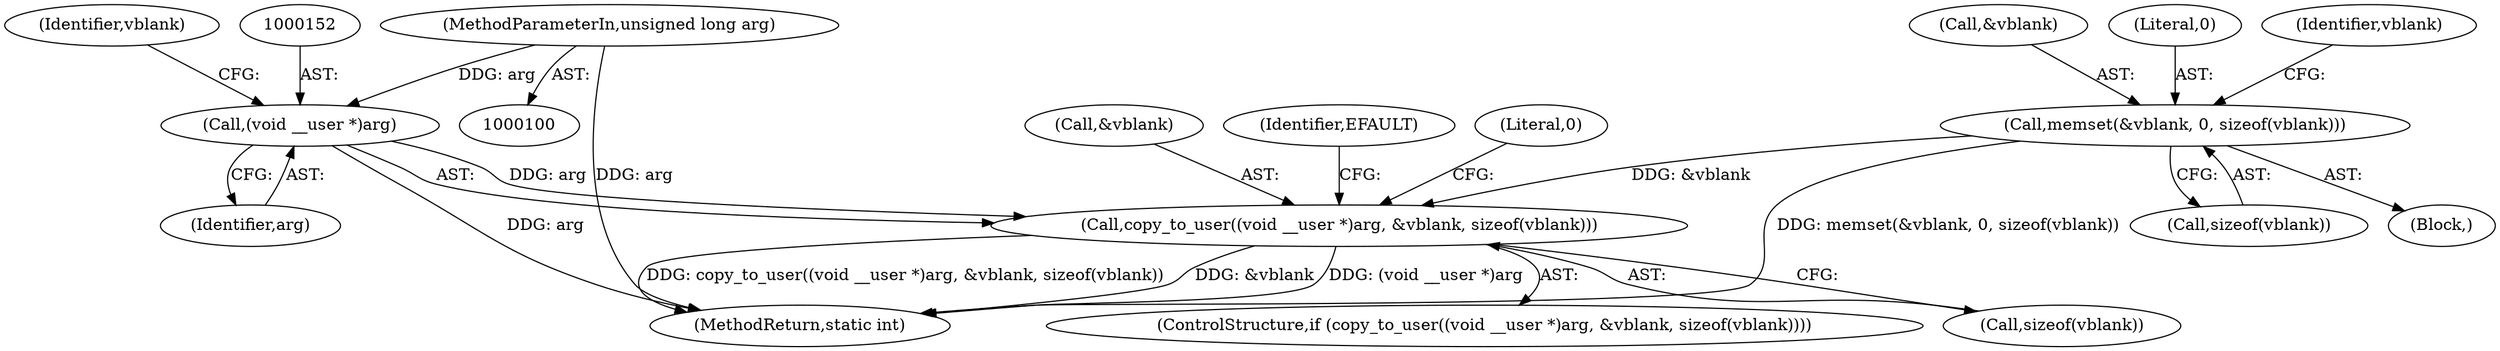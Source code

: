 digraph "0_linux_eda98796aff0d9bf41094b06811f5def3b4c333c@API" {
"1000150" [label="(Call,copy_to_user((void __user *)arg, &vblank, sizeof(vblank)))"];
"1000151" [label="(Call,(void __user *)arg)"];
"1000103" [label="(MethodParameterIn,unsigned long arg)"];
"1000119" [label="(Call,memset(&vblank, 0, sizeof(vblank)))"];
"1000154" [label="(Call,&vblank)"];
"1000160" [label="(Identifier,EFAULT)"];
"1000120" [label="(Call,&vblank)"];
"1000150" [label="(Call,copy_to_user((void __user *)arg, &vblank, sizeof(vblank)))"];
"1000174" [label="(MethodReturn,static int)"];
"1000122" [label="(Literal,0)"];
"1000127" [label="(Identifier,vblank)"];
"1000151" [label="(Call,(void __user *)arg)"];
"1000123" [label="(Call,sizeof(vblank))"];
"1000153" [label="(Identifier,arg)"];
"1000155" [label="(Identifier,vblank)"];
"1000162" [label="(Literal,0)"];
"1000156" [label="(Call,sizeof(vblank))"];
"1000149" [label="(ControlStructure,if (copy_to_user((void __user *)arg, &vblank, sizeof(vblank))))"];
"1000117" [label="(Block,)"];
"1000119" [label="(Call,memset(&vblank, 0, sizeof(vblank)))"];
"1000103" [label="(MethodParameterIn,unsigned long arg)"];
"1000150" -> "1000149"  [label="AST: "];
"1000150" -> "1000156"  [label="CFG: "];
"1000151" -> "1000150"  [label="AST: "];
"1000154" -> "1000150"  [label="AST: "];
"1000156" -> "1000150"  [label="AST: "];
"1000160" -> "1000150"  [label="CFG: "];
"1000162" -> "1000150"  [label="CFG: "];
"1000150" -> "1000174"  [label="DDG: &vblank"];
"1000150" -> "1000174"  [label="DDG: (void __user *)arg"];
"1000150" -> "1000174"  [label="DDG: copy_to_user((void __user *)arg, &vblank, sizeof(vblank))"];
"1000151" -> "1000150"  [label="DDG: arg"];
"1000119" -> "1000150"  [label="DDG: &vblank"];
"1000151" -> "1000153"  [label="CFG: "];
"1000152" -> "1000151"  [label="AST: "];
"1000153" -> "1000151"  [label="AST: "];
"1000155" -> "1000151"  [label="CFG: "];
"1000151" -> "1000174"  [label="DDG: arg"];
"1000103" -> "1000151"  [label="DDG: arg"];
"1000103" -> "1000100"  [label="AST: "];
"1000103" -> "1000174"  [label="DDG: arg"];
"1000119" -> "1000117"  [label="AST: "];
"1000119" -> "1000123"  [label="CFG: "];
"1000120" -> "1000119"  [label="AST: "];
"1000122" -> "1000119"  [label="AST: "];
"1000123" -> "1000119"  [label="AST: "];
"1000127" -> "1000119"  [label="CFG: "];
"1000119" -> "1000174"  [label="DDG: memset(&vblank, 0, sizeof(vblank))"];
}
